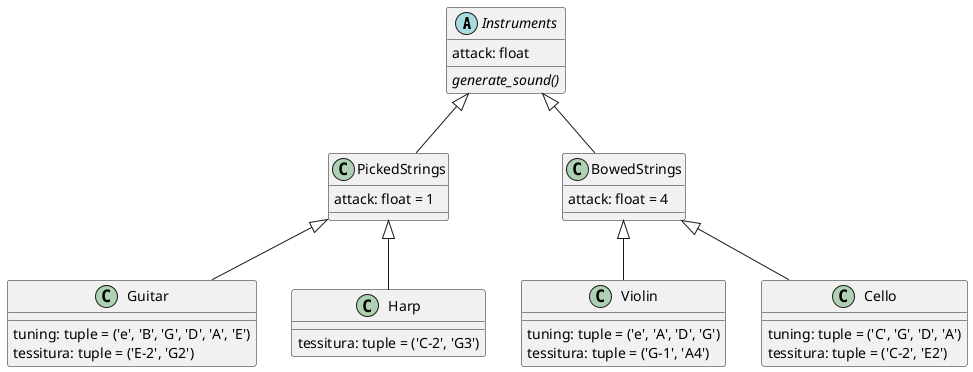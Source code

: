 @startuml

'note "значения полей attack являются миллисекундами" as attack_note

abstract class Instruments {
    attack: float
    {abstract} generate_sound()
}

class PickedStrings {
    attack: float = 1
}
class BowedStrings {
    attack: float = 4
}


class Guitar {
    tuning: tuple = ('e', 'B', 'G', 'D', 'A', 'E')
    tessitura: tuple = ('E-2', 'G2')
}
class Harp {
    tessitura: tuple = ('C-2', 'G3')
}

class Violin {
    tuning: tuple = ('e', 'A', 'D', 'G')
    tessitura: tuple = ('G-1', 'A4')
}
class Cello {
    tuning: tuple = ('C', 'G', 'D', 'A')
    tessitura: tuple = ('C-2', 'E2')
}

Instruments <|-- PickedStrings
Instruments <|-- BowedStrings
PickedStrings <|-- Guitar
PickedStrings <|-- Harp
BowedStrings <|-- Violin
BowedStrings <|-- Cello

@enduml